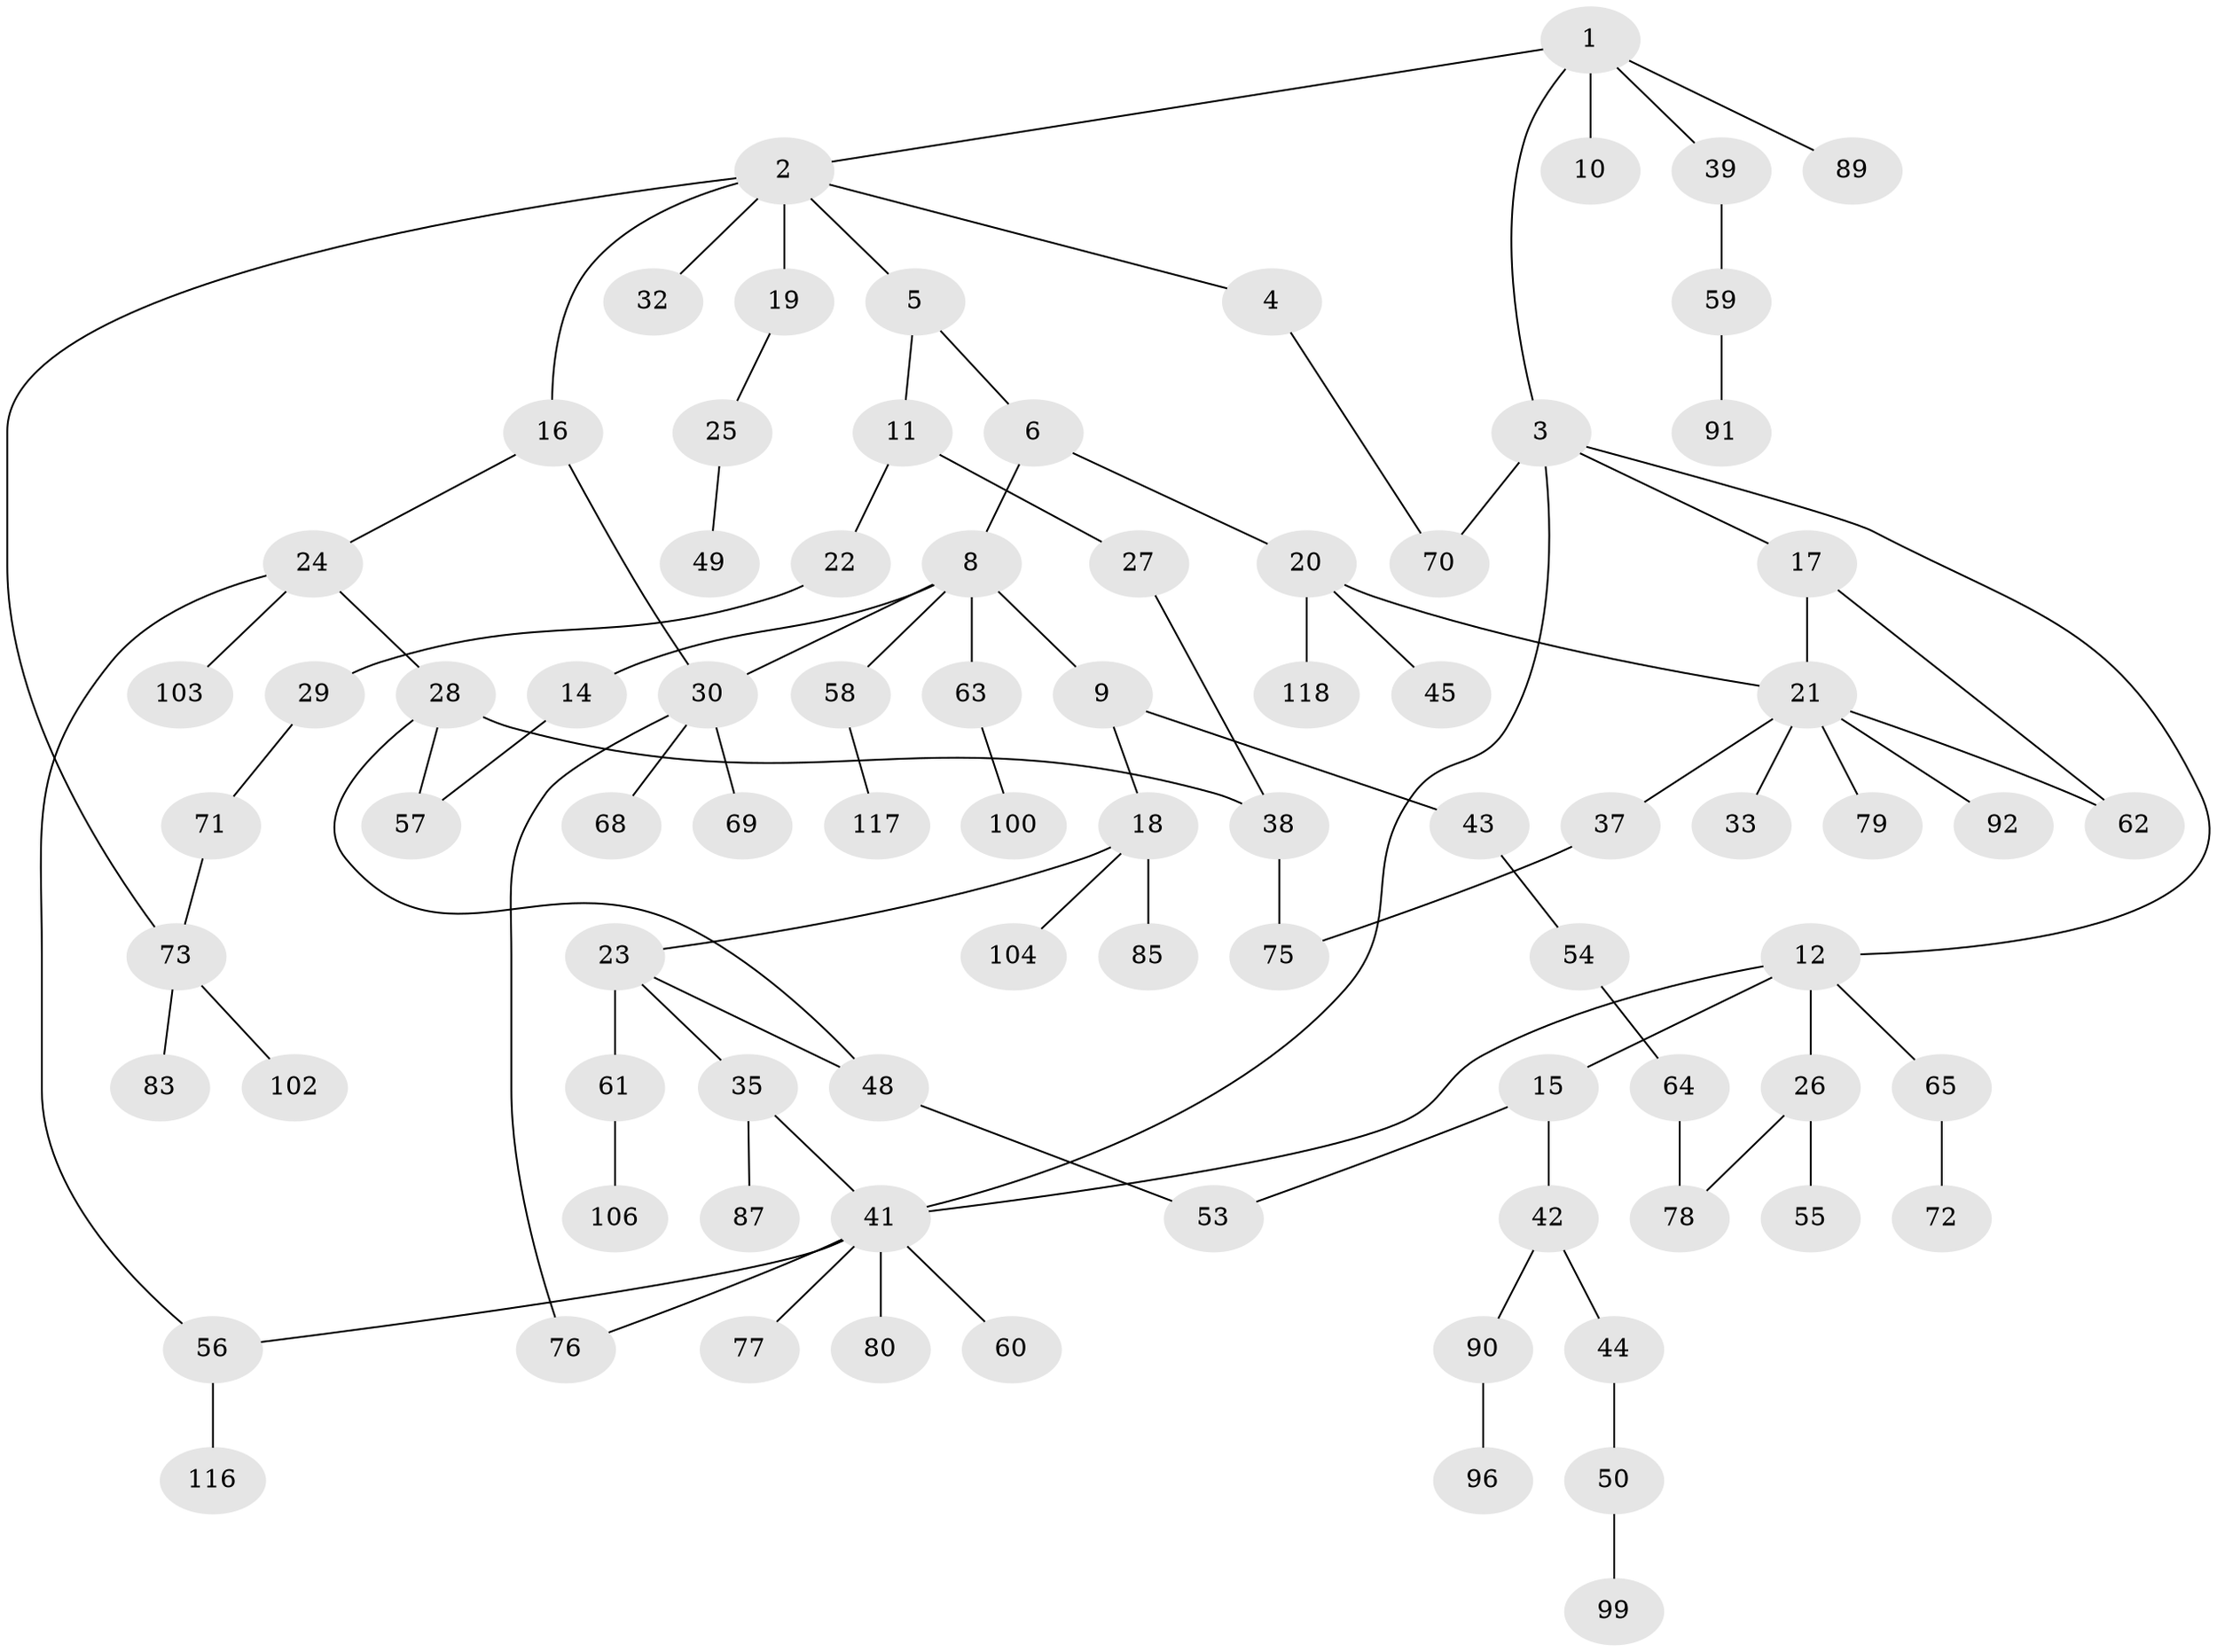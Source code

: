 // original degree distribution, {5: 0.049586776859504134, 7: 0.008264462809917356, 3: 0.17355371900826447, 2: 0.32231404958677684, 4: 0.08264462809917356, 1: 0.34710743801652894, 6: 0.01652892561983471}
// Generated by graph-tools (version 1.1) at 2025/17/03/04/25 18:17:06]
// undirected, 84 vertices, 98 edges
graph export_dot {
graph [start="1"]
  node [color=gray90,style=filled];
  1;
  2;
  3 [super="+7"];
  4;
  5;
  6;
  8 [super="+13"];
  9;
  10;
  11 [super="+111"];
  12 [super="+110+46"];
  14 [super="+93"];
  15;
  16;
  17;
  18;
  19;
  20;
  21 [super="+98+34"];
  22;
  23;
  24 [super="+31"];
  25;
  26;
  27;
  28;
  29;
  30 [super="+82"];
  32;
  33;
  35 [super="+40"];
  37 [super="+52+107+113"];
  38 [super="+51"];
  39;
  41 [super="+47+86"];
  42;
  43;
  44;
  45;
  48;
  49;
  50;
  53;
  54;
  55 [super="+94"];
  56;
  57;
  58 [super="+66"];
  59;
  60;
  61;
  62;
  63 [super="+74"];
  64;
  65;
  68;
  69 [super="+95"];
  70 [super="+84"];
  71 [super="+81"];
  72;
  73;
  75 [super="+88"];
  76 [super="+121"];
  77;
  78 [super="+112"];
  79;
  80;
  83;
  85 [super="+97"];
  87;
  89;
  90;
  91;
  92;
  96;
  99;
  100;
  102;
  103;
  104;
  106;
  116;
  117;
  118;
  1 -- 2;
  1 -- 3;
  1 -- 10;
  1 -- 39;
  1 -- 89;
  2 -- 4;
  2 -- 5;
  2 -- 16;
  2 -- 19;
  2 -- 32;
  2 -- 73;
  3 -- 12;
  3 -- 17;
  3 -- 70;
  3 -- 41;
  4 -- 70;
  5 -- 6;
  5 -- 11;
  6 -- 8;
  6 -- 20;
  8 -- 9;
  8 -- 30;
  8 -- 58;
  8 -- 14;
  8 -- 63;
  9 -- 18;
  9 -- 43;
  11 -- 22;
  11 -- 27;
  12 -- 15;
  12 -- 26;
  12 -- 65;
  12 -- 41;
  14 -- 57;
  15 -- 42;
  15 -- 53;
  16 -- 24;
  16 -- 30;
  17 -- 62;
  17 -- 21;
  18 -- 23;
  18 -- 85;
  18 -- 104;
  19 -- 25;
  20 -- 21;
  20 -- 45;
  20 -- 118;
  21 -- 33;
  21 -- 37;
  21 -- 92;
  21 -- 62;
  21 -- 79;
  22 -- 29;
  23 -- 35;
  23 -- 48;
  23 -- 61;
  24 -- 28;
  24 -- 56;
  24 -- 103;
  25 -- 49;
  26 -- 55;
  26 -- 78;
  27 -- 38;
  28 -- 38;
  28 -- 57;
  28 -- 48;
  29 -- 71;
  30 -- 68;
  30 -- 69;
  30 -- 76;
  35 -- 41;
  35 -- 87;
  37 -- 75;
  38 -- 75;
  39 -- 59;
  41 -- 60;
  41 -- 77;
  41 -- 80;
  41 -- 56;
  41 -- 76;
  42 -- 44;
  42 -- 90;
  43 -- 54;
  44 -- 50;
  48 -- 53;
  50 -- 99;
  54 -- 64;
  56 -- 116;
  58 -- 117;
  59 -- 91;
  61 -- 106;
  63 -- 100;
  64 -- 78;
  65 -- 72;
  71 -- 73;
  73 -- 83;
  73 -- 102;
  90 -- 96;
}
